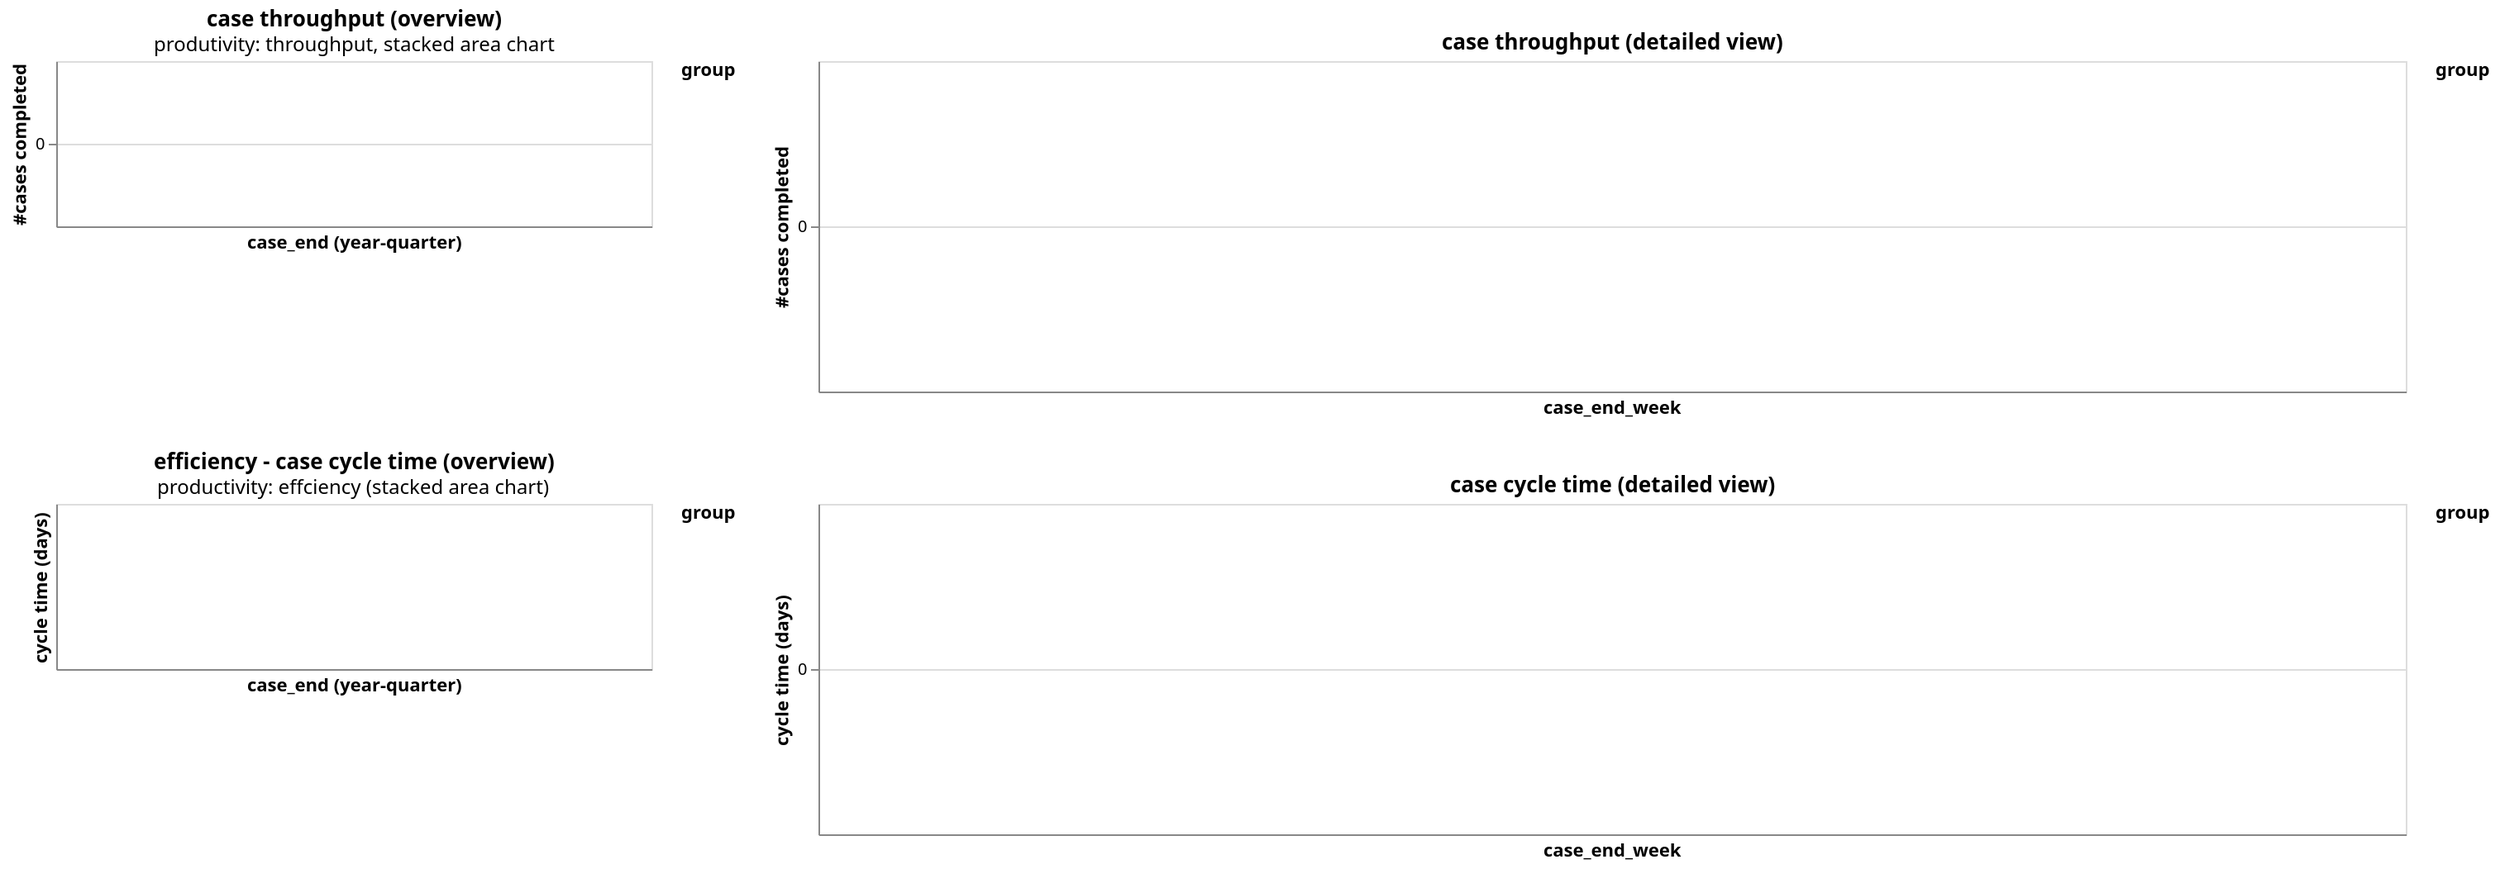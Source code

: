 {
  "$schema": "https://vega.github.io/schema/vega-lite/v4.json",
  "description": "Composed multi-facet view",

  "data": null,

  "config": {
    "axisX": {
      "labelAngle": -45
    }
  },

  "transform": [
    {
      "timeUnit": "yearweek",
      "field": "date",
      "as": "date_week"
    },
    {
      "timeUnit": "yearweek",
      "field": "case_start",
      "as": "case_start_week"
    },
    {
      "timeUnit": "yearweek",
      "field": "case_end",
      "as": "case_end_week"
    }
  ],

  "columns": 2,
  "resolve": {"legend": {"color": "independent"}},
  "concat": [
    {
      "title": {
        "text": "case throughput (overview)",
        "subtitle": "produtivity: throughput, stacked area chart"
      },

      "width": 360,
      "height": 100,

      "mark": "area",

      "transform": [{
        "aggregate": [{
          "op": "distinct",
          "field": "case_id",
          "as": "group_cases_ended"
        }],
        "groupby": ["case_end", "group"]
      }],

      "selection": {
        "sel_date_interval": {
          "type": "interval", 
          "encodings": ["x"],
          "empty": "all"
        }
      },

      "encoding": {
        "x": {
          "timeUnit": "yearquarter",
          "field": "case_end"
        },
        "y": {
          "aggregate": "sum",
          "field": "group_cases_ended",
          "title": "#cases completed"
        },
        "color": {
          "field": "group",
          "type": "nominal"
        }
      }

    },

    {
      "title": "case throughput (detailed view)",

      "width": 960,
      "height": 200,

      "transform": [
        {
          "aggregate": [{
            "op": "distinct",
            "field": "case_id",
            "as": "group_cases_completed"
          }],
          "groupby": ["case_end_week", "group"]
        }
      ],

      "encoding": {
        "x": {
          "field": "case_end_week",
          "type": "temporal",
          "scale": {"domain": {"selection": "sel_date_interval"}}
        }
      },

      "layer": [
        {
          "mark": {
            "type": "area",
            "point": true
          },
          "selection": {
            "sel_group": {
              "type": "multi", 
              "fields": ["group"], 
              "bind": "legend"
            }
          },
          "encoding": {
            "y": {
              "aggregate": "sum",
              "field": "group_cases_completed",
              "title": "#cases completed",
              "type": "quantitative"
            },
            "color": {
              "field": "group",
              "type": "nominal"
            },
            "opacity": {
              "condition": {"selection": "sel_group", "value": 1},
              "value": 0.2
            }
          }
        },
        {
          "mark": "rule",
          "transform": [{"pivot": "group", "value": "group_cases_completed", "groupby": ["case_end_week"]}],
          "encoding": {
            "opacity": {
              "condition": {"value": 0.5, "selection": "sel_date"},
              "value": 0
            },
            "tooltip": [
              {
                "field": "case_end_week",
                "type": "temporal",
                "format": "%W",
                "title": "Week"
              },
              {
                "field": "case_end_week",
                "type": "temporal",
                "format": "%Y-%m-%d (%a)",
                "title": "Week start"
              },
              {
                "aggregate": "sum",
                "field": "muni-1",
                "type": "quantitative",
                "title": "muni-1"
              },
              {
                "aggregate": "sum",
                "field": "muni-2",
                "type": "quantitative",
                "title": "muni-2"
              },
              {
                "aggregate": "sum",
                "field": "muni-3",
                "type": "quantitative",
                "title": "muni-3"
              },
              {
                "aggregate": "sum",
                "field": "muni-4",
                "type": "quantitative",
                "title": "muni-4"
              },
              {
                "aggregate": "sum",
                "field": "muni-5",
                "type": "quantitative",
                "title": "muni-5"
              }
            ]
          },
          "selection": {
            "sel_date": {
              "type": "multi",
              "fields": ["case_end_week"],
              "nearest": true,
              "on": "click",
              "empty": "none"
            }
          }
        },

        {
          "mark": {"type": "text", "align": "center"},
          "encoding": {
            "text": {
              "condition": {
                "selection": "sel_date",
                "field": "case_end_week", 
                "type": "temporal",
                "format": "Week-%W"
              }
            },
            "y": {"value": 10}
          }
        }
      ]
    },

    {
      "title": {
        "text": "efficiency - case cycle time (overview)",
        "subtitle": "productivity: effciency (stacked area chart)"
      },

      "width": 360,
      "height": 100,

      "mark": "line",

      "selection": {
        "sel_date_interval": {
          "type": "interval", 
          "encodings": ["x"],
          "empty": "all"
        }
      },

      "encoding": {
        "x": {
          "timeUnit": "yearquarter",
          "field": "case_end"
        },
        "y": {
          "aggregate": "average",
          "field": "case_duration_days",
          "title": "cycle time (days)"
        },
        "color": {
          "field": "group",
          "type": "nominal"
        }
      }

    },

    {
      "title": "case cycle time (detailed view)",

      "width": 960,
      "height": 200,

      "transform": [
        {
          "aggregate": [{
            "op": "average",
            "field": "case_duration_days",
            "as": "group_throughput"
          }],
          "groupby": ["case_end_week", "group"]
        }
      ],

      "encoding": {
        "x": {
          "field": "case_end_week",
          "type": "temporal",
          "scale": {"domain": {"selection": "sel_date_interval"}}
        }
      },

      "layer": [
        {
          "mark": {
            "type": "line",
            "point": true
          },
          "selection": {
            "sel_group": {
              "type": "multi", 
              "fields": ["group"], 
              "bind": "legend"
            }
          },
          "encoding": {
            "y": {
              "aggregate": "average",
              "field": "group_throughput",
              "title": "cycle time (days)",
              "type": "quantitative"
            },
            "color": {
              "field": "group",
              "type": "nominal"
            },
            "opacity": {
              "condition": {"selection": "sel_group", "value": 1},
              "value": 0.2
            }
          }
        },
        {
          "mark": "rule",
          "transform": [{"pivot": "group", "value": "group_throughput", "groupby": ["case_end_week"]}],
          "encoding": {
            "opacity": {
              "condition": {"value": 0.5, "selection": "sel_date"},
              "value": 0
            },
            "tooltip": [
              {
                "field": "case_end_week",
                "type": "temporal",
                "format": "%W",
                "title": "Week"
              },
              {
                "field": "case_end_week",
                "type": "temporal",
                "format": "%Y-%m-%d (%a)",
                "title": "Week start"
              },
              {
                "aggregate": "sum",
                "field": "muni-1",
                "type": "quantitative",
                "title": "muni-1"
              },
              {
                "aggregate": "sum",
                "field": "muni-2",
                "type": "quantitative",
                "title": "muni-2"
              },
              {
                "aggregate": "sum",
                "field": "muni-3",
                "type": "quantitative",
                "title": "muni-3"
              },
              {
                "aggregate": "sum",
                "field": "muni-4",
                "type": "quantitative",
                "title": "muni-4"
              },
              {
                "aggregate": "sum",
                "field": "muni-5",
                "type": "quantitative",
                "title": "muni-5"
              }
            ]
          },
          "selection": {
            "sel_date": {
              "type": "multi",
              "fields": ["case_end_week"],
              "nearest": true,
              "on": "click",
              "empty": "none"
            }
          }
        },

        {
          "mark": {"type": "text", "align": "center"},
          "encoding": {
            "text": {
              "condition": {
                "selection": "sel_date",
                "field": "case_end_week", 
                "type": "temporal",
                "format": "Week-%W"
              }
            },
            "y": {"value": 10}
          }
        }
      ]
    }


  ]
}